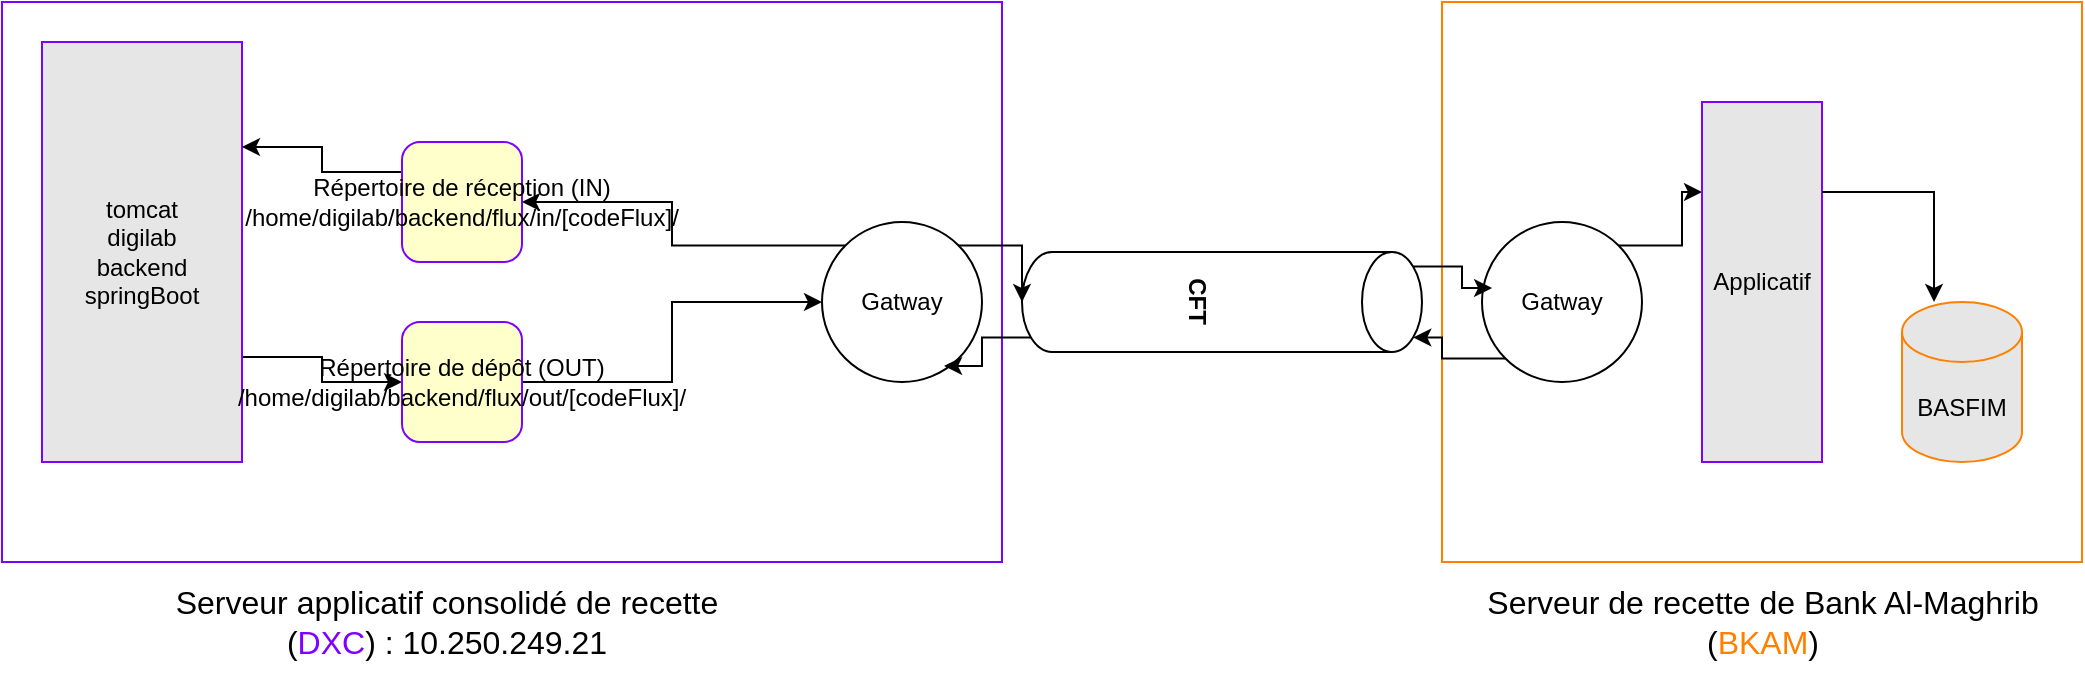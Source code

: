 <mxfile version="24.7.6">
  <diagram id="l2aKFoh6-Bn0gOPZ2l0T" name="Page-1">
    <mxGraphModel dx="2074" dy="772" grid="1" gridSize="10" guides="1" tooltips="1" connect="1" arrows="1" fold="1" page="1" pageScale="1" pageWidth="1169" pageHeight="827" math="0" shadow="0">
      <root>
        <mxCell id="0" />
        <mxCell id="1" parent="0" />
        <mxCell id="EtyFFYK8GC0LLriPXOJL-1" value="" style="whiteSpace=wrap;html=1;strokeColor=#7F00FF;" vertex="1" parent="1">
          <mxGeometry x="40" y="80" width="500" height="280" as="geometry" />
        </mxCell>
        <mxCell id="EtyFFYK8GC0LLriPXOJL-2" value="&lt;span style=&quot;font-family: Aptos, sans-serif; font-size: 16px; text-align: start; background-color: rgb(255, 255, 255);&quot;&gt;Serveur applicatif consolidé de recette (&lt;/span&gt;&lt;span style=&quot;font-family: Aptos, sans-serif; font-size: 16px; text-align: start;&quot;&gt;&lt;font color=&quot;#7f00ff&quot;&gt;DXC&lt;/font&gt;&lt;/span&gt;&lt;span style=&quot;font-family: Aptos, sans-serif; font-size: 16px; text-align: start; background-color: rgb(255, 255, 255);&quot;&gt;) : 10.250.249.21&lt;/span&gt;" style="text;strokeColor=none;align=center;fillColor=none;html=1;verticalAlign=middle;whiteSpace=wrap;rounded=0;" vertex="1" parent="1">
          <mxGeometry x="110" y="360" width="305" height="60" as="geometry" />
        </mxCell>
        <mxCell id="EtyFFYK8GC0LLriPXOJL-33" style="edgeStyle=orthogonalEdgeStyle;rounded=0;orthogonalLoop=1;jettySize=auto;html=1;exitX=1;exitY=0.75;exitDx=0;exitDy=0;" edge="1" parent="1" source="EtyFFYK8GC0LLriPXOJL-3" target="EtyFFYK8GC0LLriPXOJL-4">
          <mxGeometry relative="1" as="geometry" />
        </mxCell>
        <mxCell id="EtyFFYK8GC0LLriPXOJL-3" value="tomcat&lt;br&gt;digilab&lt;br&gt;backend&lt;br&gt;springBoot" style="rounded=0;whiteSpace=wrap;html=1;strokeColor=#7F00FF;fillColor=#E6E6E6;" vertex="1" parent="1">
          <mxGeometry x="60" y="100" width="100" height="210" as="geometry" />
        </mxCell>
        <mxCell id="EtyFFYK8GC0LLriPXOJL-34" style="edgeStyle=orthogonalEdgeStyle;rounded=0;orthogonalLoop=1;jettySize=auto;html=1;exitX=1;exitY=0.5;exitDx=0;exitDy=0;" edge="1" parent="1" source="EtyFFYK8GC0LLriPXOJL-4" target="EtyFFYK8GC0LLriPXOJL-11">
          <mxGeometry relative="1" as="geometry" />
        </mxCell>
        <mxCell id="EtyFFYK8GC0LLriPXOJL-4" value="Répertoire de dépôt (OUT)&lt;br&gt;/home/digilab/backend/flux/out/[codeFlux]/" style="rounded=1;whiteSpace=wrap;html=1;strokeColor=#7F00FF;fillColor=#FFFFCC;" vertex="1" parent="1">
          <mxGeometry x="240" y="240" width="60" height="60" as="geometry" />
        </mxCell>
        <mxCell id="EtyFFYK8GC0LLriPXOJL-32" style="edgeStyle=orthogonalEdgeStyle;rounded=0;orthogonalLoop=1;jettySize=auto;html=1;exitX=0;exitY=0.25;exitDx=0;exitDy=0;entryX=1;entryY=0.25;entryDx=0;entryDy=0;" edge="1" parent="1" source="EtyFFYK8GC0LLriPXOJL-6" target="EtyFFYK8GC0LLriPXOJL-3">
          <mxGeometry relative="1" as="geometry" />
        </mxCell>
        <mxCell id="EtyFFYK8GC0LLriPXOJL-6" value="Répertoire de réception&amp;nbsp;&lt;span style=&quot;background-color: initial;&quot;&gt;(IN)&lt;/span&gt;&lt;div&gt;/home/digilab/backend/flux/in/[codeFlux]/&lt;/div&gt;" style="rounded=1;whiteSpace=wrap;html=1;strokeColor=#7F00FF;fillColor=#FFFFCC;" vertex="1" parent="1">
          <mxGeometry x="240" y="150" width="60" height="60" as="geometry" />
        </mxCell>
        <mxCell id="EtyFFYK8GC0LLriPXOJL-7" value="&lt;b&gt;CFT&lt;/b&gt;" style="shape=cylinder3;whiteSpace=wrap;html=1;boundedLbl=1;backgroundOutline=1;size=15;rotation=90;" vertex="1" parent="1">
          <mxGeometry x="625" y="130" width="50" height="200" as="geometry" />
        </mxCell>
        <mxCell id="EtyFFYK8GC0LLriPXOJL-8" value="" style="rounded=0;whiteSpace=wrap;html=1;strokeColor=#FF8000;" vertex="1" parent="1">
          <mxGeometry x="760" y="80" width="320" height="280" as="geometry" />
        </mxCell>
        <mxCell id="EtyFFYK8GC0LLriPXOJL-9" value="&lt;span style=&quot;font-family: Aptos, sans-serif; font-size: 16px; text-align: start; background-color: rgb(255, 255, 255);&quot;&gt;Serveur de recette de Bank Al-Maghrib (&lt;/span&gt;&lt;span style=&quot;font-family: Aptos, sans-serif; font-size: 16px; text-align: start;&quot;&gt;&lt;font color=&quot;#ff8000&quot;&gt;BKAM&lt;/font&gt;&lt;/span&gt;&lt;span style=&quot;font-family: Aptos, sans-serif; font-size: 16px; text-align: start; background-color: rgb(255, 255, 255);&quot;&gt;)&lt;/span&gt;" style="text;strokeColor=none;align=center;fillColor=none;html=1;verticalAlign=middle;whiteSpace=wrap;rounded=0;" vertex="1" parent="1">
          <mxGeometry x="767.5" y="360" width="305" height="60" as="geometry" />
        </mxCell>
        <mxCell id="EtyFFYK8GC0LLriPXOJL-10" value="BASFIM" style="shape=cylinder3;whiteSpace=wrap;html=1;boundedLbl=1;backgroundOutline=1;size=15;strokeColor=#FF8000;fillColor=#E6E6E6;" vertex="1" parent="1">
          <mxGeometry x="990" y="230" width="60" height="80" as="geometry" />
        </mxCell>
        <mxCell id="EtyFFYK8GC0LLriPXOJL-31" style="edgeStyle=orthogonalEdgeStyle;rounded=0;orthogonalLoop=1;jettySize=auto;html=1;exitX=0;exitY=0;exitDx=0;exitDy=0;" edge="1" parent="1" source="EtyFFYK8GC0LLriPXOJL-11" target="EtyFFYK8GC0LLriPXOJL-6">
          <mxGeometry relative="1" as="geometry" />
        </mxCell>
        <mxCell id="EtyFFYK8GC0LLriPXOJL-11" value="Gatway" style="ellipse;whiteSpace=wrap;html=1;aspect=fixed;" vertex="1" parent="1">
          <mxGeometry x="450" y="190" width="80" height="80" as="geometry" />
        </mxCell>
        <mxCell id="EtyFFYK8GC0LLriPXOJL-20" style="edgeStyle=orthogonalEdgeStyle;rounded=0;orthogonalLoop=1;jettySize=auto;html=1;exitX=1;exitY=0;exitDx=0;exitDy=0;entryX=0;entryY=0.25;entryDx=0;entryDy=0;" edge="1" parent="1" source="EtyFFYK8GC0LLriPXOJL-12" target="EtyFFYK8GC0LLriPXOJL-13">
          <mxGeometry relative="1" as="geometry" />
        </mxCell>
        <mxCell id="EtyFFYK8GC0LLriPXOJL-12" value="Gatway" style="ellipse;whiteSpace=wrap;html=1;aspect=fixed;" vertex="1" parent="1">
          <mxGeometry x="780" y="190" width="80" height="80" as="geometry" />
        </mxCell>
        <mxCell id="EtyFFYK8GC0LLriPXOJL-13" value="Applicatif" style="rounded=0;whiteSpace=wrap;html=1;strokeColor=#7F00FF;fillColor=#E6E6E6;" vertex="1" parent="1">
          <mxGeometry x="890" y="130" width="60" height="180" as="geometry" />
        </mxCell>
        <mxCell id="EtyFFYK8GC0LLriPXOJL-17" style="edgeStyle=orthogonalEdgeStyle;rounded=0;orthogonalLoop=1;jettySize=auto;html=1;exitX=1;exitY=0;exitDx=0;exitDy=0;entryX=0.5;entryY=1;entryDx=0;entryDy=0;entryPerimeter=0;" edge="1" parent="1" source="EtyFFYK8GC0LLriPXOJL-11" target="EtyFFYK8GC0LLriPXOJL-7">
          <mxGeometry relative="1" as="geometry" />
        </mxCell>
        <mxCell id="EtyFFYK8GC0LLriPXOJL-26" style="edgeStyle=orthogonalEdgeStyle;rounded=0;orthogonalLoop=1;jettySize=auto;html=1;exitX=1;exitY=0.25;exitDx=0;exitDy=0;entryX=0.267;entryY=0;entryDx=0;entryDy=0;entryPerimeter=0;" edge="1" parent="1" source="EtyFFYK8GC0LLriPXOJL-13" target="EtyFFYK8GC0LLriPXOJL-10">
          <mxGeometry relative="1" as="geometry" />
        </mxCell>
        <mxCell id="EtyFFYK8GC0LLriPXOJL-28" style="edgeStyle=orthogonalEdgeStyle;rounded=0;orthogonalLoop=1;jettySize=auto;html=1;exitX=0.145;exitY=0;exitDx=0;exitDy=4.35;exitPerimeter=0;entryX=0.063;entryY=0.413;entryDx=0;entryDy=0;entryPerimeter=0;" edge="1" parent="1" source="EtyFFYK8GC0LLriPXOJL-7" target="EtyFFYK8GC0LLriPXOJL-12">
          <mxGeometry relative="1" as="geometry" />
        </mxCell>
        <mxCell id="EtyFFYK8GC0LLriPXOJL-29" style="edgeStyle=orthogonalEdgeStyle;rounded=0;orthogonalLoop=1;jettySize=auto;html=1;exitX=0;exitY=1;exitDx=0;exitDy=0;entryX=0.855;entryY=0;entryDx=0;entryDy=4.35;entryPerimeter=0;" edge="1" parent="1" source="EtyFFYK8GC0LLriPXOJL-12" target="EtyFFYK8GC0LLriPXOJL-7">
          <mxGeometry relative="1" as="geometry" />
        </mxCell>
        <mxCell id="EtyFFYK8GC0LLriPXOJL-37" style="edgeStyle=orthogonalEdgeStyle;rounded=0;orthogonalLoop=1;jettySize=auto;html=1;exitX=0.855;exitY=1;exitDx=0;exitDy=-4.35;exitPerimeter=0;entryX=0.763;entryY=0.9;entryDx=0;entryDy=0;entryPerimeter=0;" edge="1" parent="1" source="EtyFFYK8GC0LLriPXOJL-7" target="EtyFFYK8GC0LLriPXOJL-11">
          <mxGeometry relative="1" as="geometry" />
        </mxCell>
      </root>
    </mxGraphModel>
  </diagram>
</mxfile>
